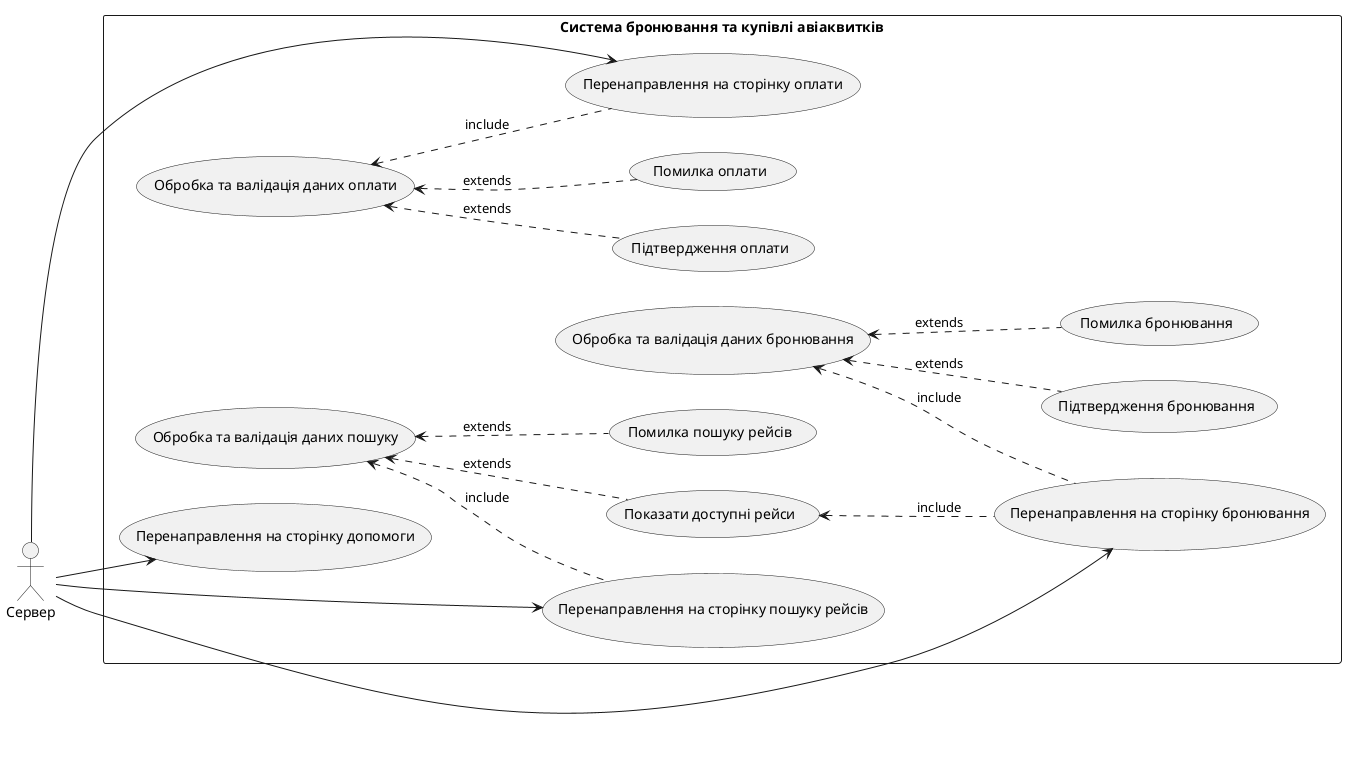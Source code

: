 @startuml BookingSystem

left to right direction
actor "Сервер" as Server

rectangle "Система бронювання та купівлі авіаквитків" {
usecase "Перенаправлення на сторінку пошуку рейсів" as SearchFlightsPage
usecase "Обробка та валідація даних пошуку" as SearchFlightsValidation
usecase "Показати доступні рейси" as ShowAvailableFlights
usecase "Помилка пошуку рейсів" as SearchFlightsError

usecase "Перенаправлення на сторінку бронювання" as BookingPage
usecase "Обробка та валідація даних бронювання" as BookingValidation
usecase "Підтвердження бронювання" as BookingConfirmation
usecase "Помилка бронювання" as BookingError

usecase "Перенаправлення на сторінку оплати" as PaymentPage
usecase "Обробка та валідація даних оплати" as PaymentValidation
usecase "Підтвердження оплати" as PaymentConfirmation
usecase "Помилка оплати" as PaymentError

usecase "Перенаправлення на сторінку допомоги" as HelpPage
}

Server --> SearchFlightsPage
Server --> BookingPage
Server --> PaymentPage
Server --> HelpPage

SearchFlightsValidation <.down. SearchFlightsPage: include
ShowAvailableFlights .up.> SearchFlightsValidation: extends
SearchFlightsError .up.> SearchFlightsValidation: extends
BookingPage .up.> ShowAvailableFlights: include

BookingValidation <.down. BookingPage: include
BookingConfirmation .up.> BookingValidation: extends
BookingError .up.> BookingValidation: extends

PaymentValidation <.down. PaymentPage: include
PaymentConfirmation .up.> PaymentValidation: extends
PaymentError .up.> PaymentValidation: extends

@endumlі
